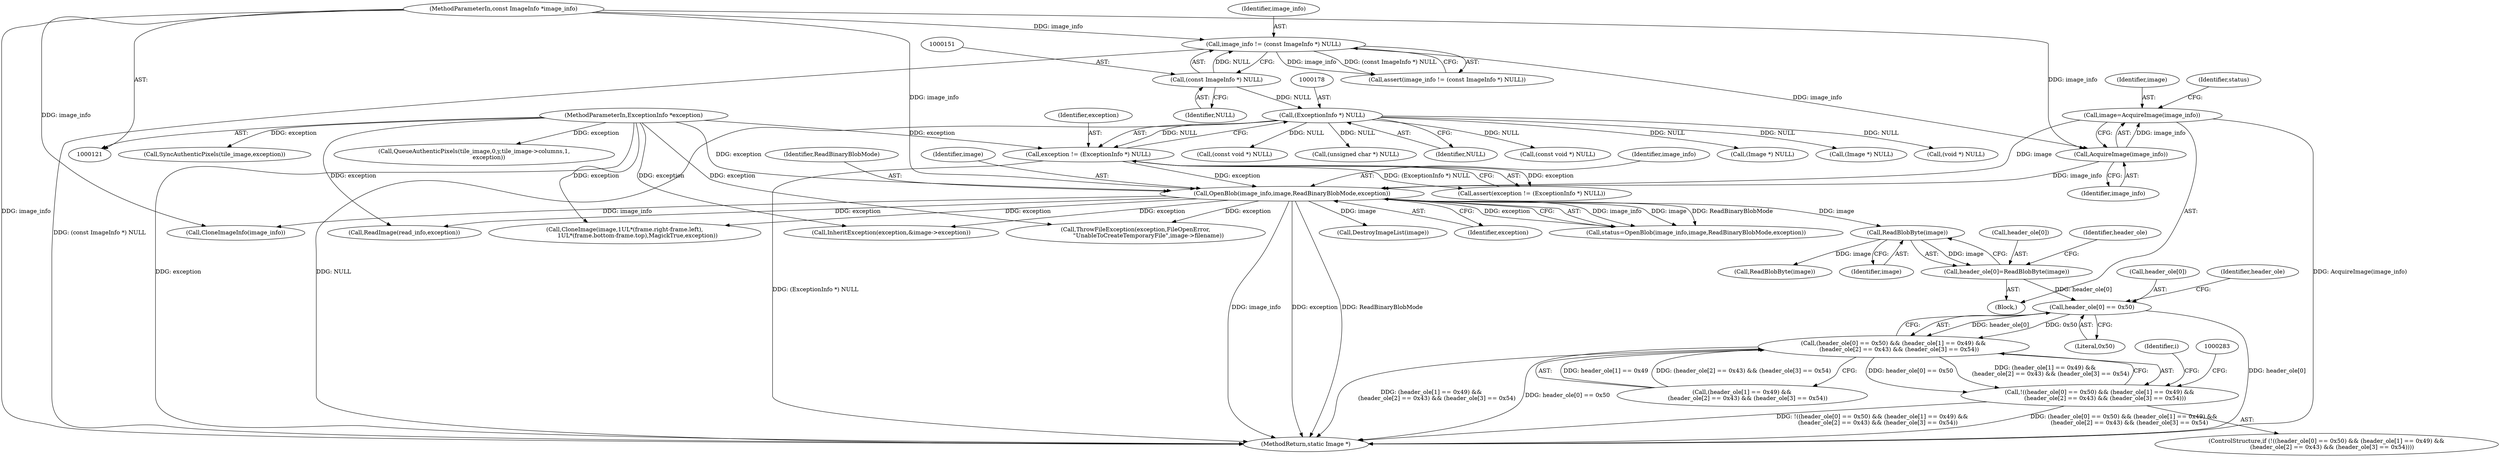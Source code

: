 digraph "0_ImageMagick_f6e9d0d9955e85bdd7540b251cd50d598dacc5e6_46@array" {
"1000247" [label="(Call,header_ole[0] == 0x50)"];
"1000220" [label="(Call,header_ole[0]=ReadBlobByte(image))"];
"1000224" [label="(Call,ReadBlobByte(image))"];
"1000192" [label="(Call,OpenBlob(image_info,image,ReadBinaryBlobMode,exception))"];
"1000188" [label="(Call,AcquireImage(image_info))"];
"1000148" [label="(Call,image_info != (const ImageInfo *) NULL)"];
"1000122" [label="(MethodParameterIn,const ImageInfo *image_info)"];
"1000150" [label="(Call,(const ImageInfo *) NULL)"];
"1000186" [label="(Call,image=AcquireImage(image_info))"];
"1000175" [label="(Call,exception != (ExceptionInfo *) NULL)"];
"1000123" [label="(MethodParameterIn,ExceptionInfo *exception)"];
"1000177" [label="(Call,(ExceptionInfo *) NULL)"];
"1000246" [label="(Call,(header_ole[0] == 0x50) && (header_ole[1] == 0x49) &&\n      (header_ole[2] == 0x43) && (header_ole[3] == 0x54))"];
"1000245" [label="(Call,!((header_ole[0] == 0x50) && (header_ole[1] == 0x49) &&\n      (header_ole[2] == 0x43) && (header_ole[3] == 0x54)))"];
"1000191" [label="(Identifier,status)"];
"1000271" [label="(Identifier,i)"];
"1000177" [label="(Call,(ExceptionInfo *) NULL)"];
"1001835" [label="(Call,(unsigned char *) NULL)"];
"1002186" [label="(Call,ReadImage(read_info,exception))"];
"1000122" [label="(MethodParameterIn,const ImageInfo *image_info)"];
"1000176" [label="(Identifier,exception)"];
"1000230" [label="(Call,ReadBlobByte(image))"];
"1000195" [label="(Identifier,ReadBinaryBlobMode)"];
"1000251" [label="(Literal,0x50)"];
"1000174" [label="(Call,assert(exception != (ExceptionInfo *) NULL))"];
"1000245" [label="(Call,!((header_ole[0] == 0x50) && (header_ole[1] == 0x49) &&\n      (header_ole[2] == 0x43) && (header_ole[3] == 0x54)))"];
"1000179" [label="(Identifier,NULL)"];
"1001896" [label="(Call,(const void *) NULL)"];
"1001459" [label="(Call,QueueAuthenticPixels(tile_image,0,y,tile_image->columns,1,\n                exception))"];
"1000194" [label="(Identifier,image)"];
"1000152" [label="(Identifier,NULL)"];
"1000148" [label="(Call,image_info != (const ImageInfo *) NULL)"];
"1000192" [label="(Call,OpenBlob(image_info,image,ReadBinaryBlobMode,exception))"];
"1001021" [label="(Call,(Image *) NULL)"];
"1000187" [label="(Identifier,image)"];
"1000248" [label="(Call,header_ole[0])"];
"1000996" [label="(Call,CloneImage(image,1UL*(frame.right-frame.left),\n              1UL*(frame.bottom-frame.top),MagickTrue,exception))"];
"1000147" [label="(Call,assert(image_info != (const ImageInfo *) NULL))"];
"1000207" [label="(Call,(Image *) NULL)"];
"1000252" [label="(Call,(header_ole[1] == 0x49) &&\n      (header_ole[2] == 0x43) && (header_ole[3] == 0x54))"];
"1000484" [label="(Call,InheritException(exception,&image->exception))"];
"1000225" [label="(Identifier,image)"];
"1000224" [label="(Call,ReadBlobByte(image))"];
"1000221" [label="(Call,header_ole[0])"];
"1000186" [label="(Call,image=AcquireImage(image_info))"];
"1000193" [label="(Identifier,image_info)"];
"1000244" [label="(ControlStructure,if (!((header_ole[0] == 0x50) && (header_ole[1] == 0x49) &&\n      (header_ole[2] == 0x43) && (header_ole[3] == 0x54))))"];
"1000150" [label="(Call,(const ImageInfo *) NULL)"];
"1000190" [label="(Call,status=OpenBlob(image_info,image,ReadBinaryBlobMode,exception))"];
"1002087" [label="(Call,ThrowFileException(exception,FileOpenError,\n              \"UnableToCreateTemporaryFile\",image->filename))"];
"1002024" [label="(Call,(void *) NULL)"];
"1000246" [label="(Call,(header_ole[0] == 0x50) && (header_ole[1] == 0x49) &&\n      (header_ole[2] == 0x43) && (header_ole[3] == 0x54))"];
"1002366" [label="(MethodReturn,static Image *)"];
"1000149" [label="(Identifier,image_info)"];
"1000188" [label="(Call,AcquireImage(image_info))"];
"1001705" [label="(Call,SyncAuthenticPixels(tile_image,exception))"];
"1000123" [label="(MethodParameterIn,ExceptionInfo *exception)"];
"1000220" [label="(Call,header_ole[0]=ReadBlobByte(image))"];
"1000204" [label="(Call,DestroyImageList(image))"];
"1000228" [label="(Identifier,header_ole)"];
"1000247" [label="(Call,header_ole[0] == 0x50)"];
"1000196" [label="(Identifier,exception)"];
"1000189" [label="(Identifier,image_info)"];
"1000175" [label="(Call,exception != (ExceptionInfo *) NULL)"];
"1000255" [label="(Identifier,header_ole)"];
"1000124" [label="(Block,)"];
"1002020" [label="(Call,CloneImageInfo(image_info))"];
"1001861" [label="(Call,(const void *) NULL)"];
"1000247" -> "1000246"  [label="AST: "];
"1000247" -> "1000251"  [label="CFG: "];
"1000248" -> "1000247"  [label="AST: "];
"1000251" -> "1000247"  [label="AST: "];
"1000255" -> "1000247"  [label="CFG: "];
"1000246" -> "1000247"  [label="CFG: "];
"1000247" -> "1002366"  [label="DDG: header_ole[0]"];
"1000247" -> "1000246"  [label="DDG: header_ole[0]"];
"1000247" -> "1000246"  [label="DDG: 0x50"];
"1000220" -> "1000247"  [label="DDG: header_ole[0]"];
"1000220" -> "1000124"  [label="AST: "];
"1000220" -> "1000224"  [label="CFG: "];
"1000221" -> "1000220"  [label="AST: "];
"1000224" -> "1000220"  [label="AST: "];
"1000228" -> "1000220"  [label="CFG: "];
"1000224" -> "1000220"  [label="DDG: image"];
"1000224" -> "1000225"  [label="CFG: "];
"1000225" -> "1000224"  [label="AST: "];
"1000192" -> "1000224"  [label="DDG: image"];
"1000224" -> "1000230"  [label="DDG: image"];
"1000192" -> "1000190"  [label="AST: "];
"1000192" -> "1000196"  [label="CFG: "];
"1000193" -> "1000192"  [label="AST: "];
"1000194" -> "1000192"  [label="AST: "];
"1000195" -> "1000192"  [label="AST: "];
"1000196" -> "1000192"  [label="AST: "];
"1000190" -> "1000192"  [label="CFG: "];
"1000192" -> "1002366"  [label="DDG: ReadBinaryBlobMode"];
"1000192" -> "1002366"  [label="DDG: image_info"];
"1000192" -> "1002366"  [label="DDG: exception"];
"1000192" -> "1000190"  [label="DDG: image_info"];
"1000192" -> "1000190"  [label="DDG: image"];
"1000192" -> "1000190"  [label="DDG: ReadBinaryBlobMode"];
"1000192" -> "1000190"  [label="DDG: exception"];
"1000188" -> "1000192"  [label="DDG: image_info"];
"1000122" -> "1000192"  [label="DDG: image_info"];
"1000186" -> "1000192"  [label="DDG: image"];
"1000175" -> "1000192"  [label="DDG: exception"];
"1000123" -> "1000192"  [label="DDG: exception"];
"1000192" -> "1000204"  [label="DDG: image"];
"1000192" -> "1000484"  [label="DDG: exception"];
"1000192" -> "1000996"  [label="DDG: exception"];
"1000192" -> "1002020"  [label="DDG: image_info"];
"1000192" -> "1002087"  [label="DDG: exception"];
"1000192" -> "1002186"  [label="DDG: exception"];
"1000188" -> "1000186"  [label="AST: "];
"1000188" -> "1000189"  [label="CFG: "];
"1000189" -> "1000188"  [label="AST: "];
"1000186" -> "1000188"  [label="CFG: "];
"1000188" -> "1000186"  [label="DDG: image_info"];
"1000148" -> "1000188"  [label="DDG: image_info"];
"1000122" -> "1000188"  [label="DDG: image_info"];
"1000148" -> "1000147"  [label="AST: "];
"1000148" -> "1000150"  [label="CFG: "];
"1000149" -> "1000148"  [label="AST: "];
"1000150" -> "1000148"  [label="AST: "];
"1000147" -> "1000148"  [label="CFG: "];
"1000148" -> "1002366"  [label="DDG: (const ImageInfo *) NULL"];
"1000148" -> "1000147"  [label="DDG: image_info"];
"1000148" -> "1000147"  [label="DDG: (const ImageInfo *) NULL"];
"1000122" -> "1000148"  [label="DDG: image_info"];
"1000150" -> "1000148"  [label="DDG: NULL"];
"1000122" -> "1000121"  [label="AST: "];
"1000122" -> "1002366"  [label="DDG: image_info"];
"1000122" -> "1002020"  [label="DDG: image_info"];
"1000150" -> "1000152"  [label="CFG: "];
"1000151" -> "1000150"  [label="AST: "];
"1000152" -> "1000150"  [label="AST: "];
"1000150" -> "1000177"  [label="DDG: NULL"];
"1000186" -> "1000124"  [label="AST: "];
"1000187" -> "1000186"  [label="AST: "];
"1000191" -> "1000186"  [label="CFG: "];
"1000186" -> "1002366"  [label="DDG: AcquireImage(image_info)"];
"1000175" -> "1000174"  [label="AST: "];
"1000175" -> "1000177"  [label="CFG: "];
"1000176" -> "1000175"  [label="AST: "];
"1000177" -> "1000175"  [label="AST: "];
"1000174" -> "1000175"  [label="CFG: "];
"1000175" -> "1002366"  [label="DDG: (ExceptionInfo *) NULL"];
"1000175" -> "1000174"  [label="DDG: exception"];
"1000175" -> "1000174"  [label="DDG: (ExceptionInfo *) NULL"];
"1000123" -> "1000175"  [label="DDG: exception"];
"1000177" -> "1000175"  [label="DDG: NULL"];
"1000123" -> "1000121"  [label="AST: "];
"1000123" -> "1002366"  [label="DDG: exception"];
"1000123" -> "1000484"  [label="DDG: exception"];
"1000123" -> "1000996"  [label="DDG: exception"];
"1000123" -> "1001459"  [label="DDG: exception"];
"1000123" -> "1001705"  [label="DDG: exception"];
"1000123" -> "1002087"  [label="DDG: exception"];
"1000123" -> "1002186"  [label="DDG: exception"];
"1000177" -> "1000179"  [label="CFG: "];
"1000178" -> "1000177"  [label="AST: "];
"1000179" -> "1000177"  [label="AST: "];
"1000177" -> "1002366"  [label="DDG: NULL"];
"1000177" -> "1000207"  [label="DDG: NULL"];
"1000177" -> "1001021"  [label="DDG: NULL"];
"1000177" -> "1001835"  [label="DDG: NULL"];
"1000177" -> "1001861"  [label="DDG: NULL"];
"1000177" -> "1001896"  [label="DDG: NULL"];
"1000177" -> "1002024"  [label="DDG: NULL"];
"1000246" -> "1000245"  [label="AST: "];
"1000246" -> "1000252"  [label="CFG: "];
"1000252" -> "1000246"  [label="AST: "];
"1000245" -> "1000246"  [label="CFG: "];
"1000246" -> "1002366"  [label="DDG: (header_ole[1] == 0x49) &&\n      (header_ole[2] == 0x43) && (header_ole[3] == 0x54)"];
"1000246" -> "1002366"  [label="DDG: header_ole[0] == 0x50"];
"1000246" -> "1000245"  [label="DDG: header_ole[0] == 0x50"];
"1000246" -> "1000245"  [label="DDG: (header_ole[1] == 0x49) &&\n      (header_ole[2] == 0x43) && (header_ole[3] == 0x54)"];
"1000252" -> "1000246"  [label="DDG: header_ole[1] == 0x49"];
"1000252" -> "1000246"  [label="DDG: (header_ole[2] == 0x43) && (header_ole[3] == 0x54)"];
"1000245" -> "1000244"  [label="AST: "];
"1000271" -> "1000245"  [label="CFG: "];
"1000283" -> "1000245"  [label="CFG: "];
"1000245" -> "1002366"  [label="DDG: !((header_ole[0] == 0x50) && (header_ole[1] == 0x49) &&\n      (header_ole[2] == 0x43) && (header_ole[3] == 0x54))"];
"1000245" -> "1002366"  [label="DDG: (header_ole[0] == 0x50) && (header_ole[1] == 0x49) &&\n      (header_ole[2] == 0x43) && (header_ole[3] == 0x54)"];
}
